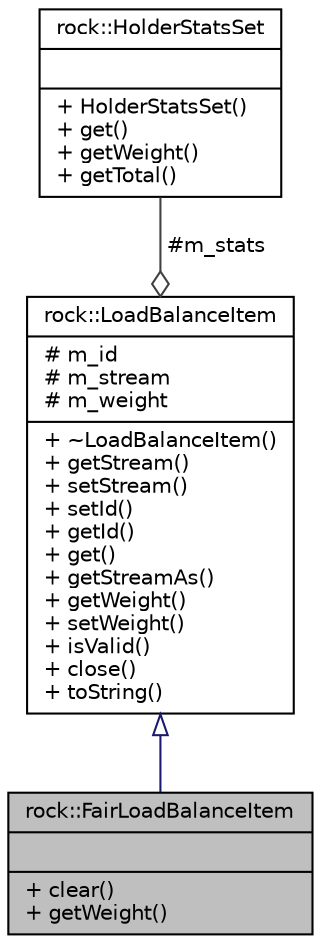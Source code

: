 digraph "rock::FairLoadBalanceItem"
{
 // LATEX_PDF_SIZE
  edge [fontname="Helvetica",fontsize="10",labelfontname="Helvetica",labelfontsize="10"];
  node [fontname="Helvetica",fontsize="10",shape=record];
  Node1 [label="{rock::FairLoadBalanceItem\n||+ clear()\l+ getWeight()\l}",height=0.2,width=0.4,color="black", fillcolor="grey75", style="filled", fontcolor="black",tooltip=" "];
  Node2 -> Node1 [dir="back",color="midnightblue",fontsize="10",style="solid",arrowtail="onormal",fontname="Helvetica"];
  Node2 [label="{rock::LoadBalanceItem\n|# m_id\l# m_stream\l# m_weight\l|+ ~LoadBalanceItem()\l+ getStream()\l+ setStream()\l+ setId()\l+ getId()\l+ get()\l+ getStreamAs()\l+ getWeight()\l+ setWeight()\l+ isValid()\l+ close()\l+ toString()\l}",height=0.2,width=0.4,color="black", fillcolor="white", style="filled",URL="$classrock_1_1LoadBalanceItem.html",tooltip=" "];
  Node3 -> Node2 [color="grey25",fontsize="10",style="solid",label=" #m_stats" ,arrowhead="odiamond",fontname="Helvetica"];
  Node3 [label="{rock::HolderStatsSet\n||+ HolderStatsSet()\l+ get()\l+ getWeight()\l+ getTotal()\l}",height=0.2,width=0.4,color="black", fillcolor="white", style="filled",URL="$classrock_1_1HolderStatsSet.html",tooltip=" "];
}
